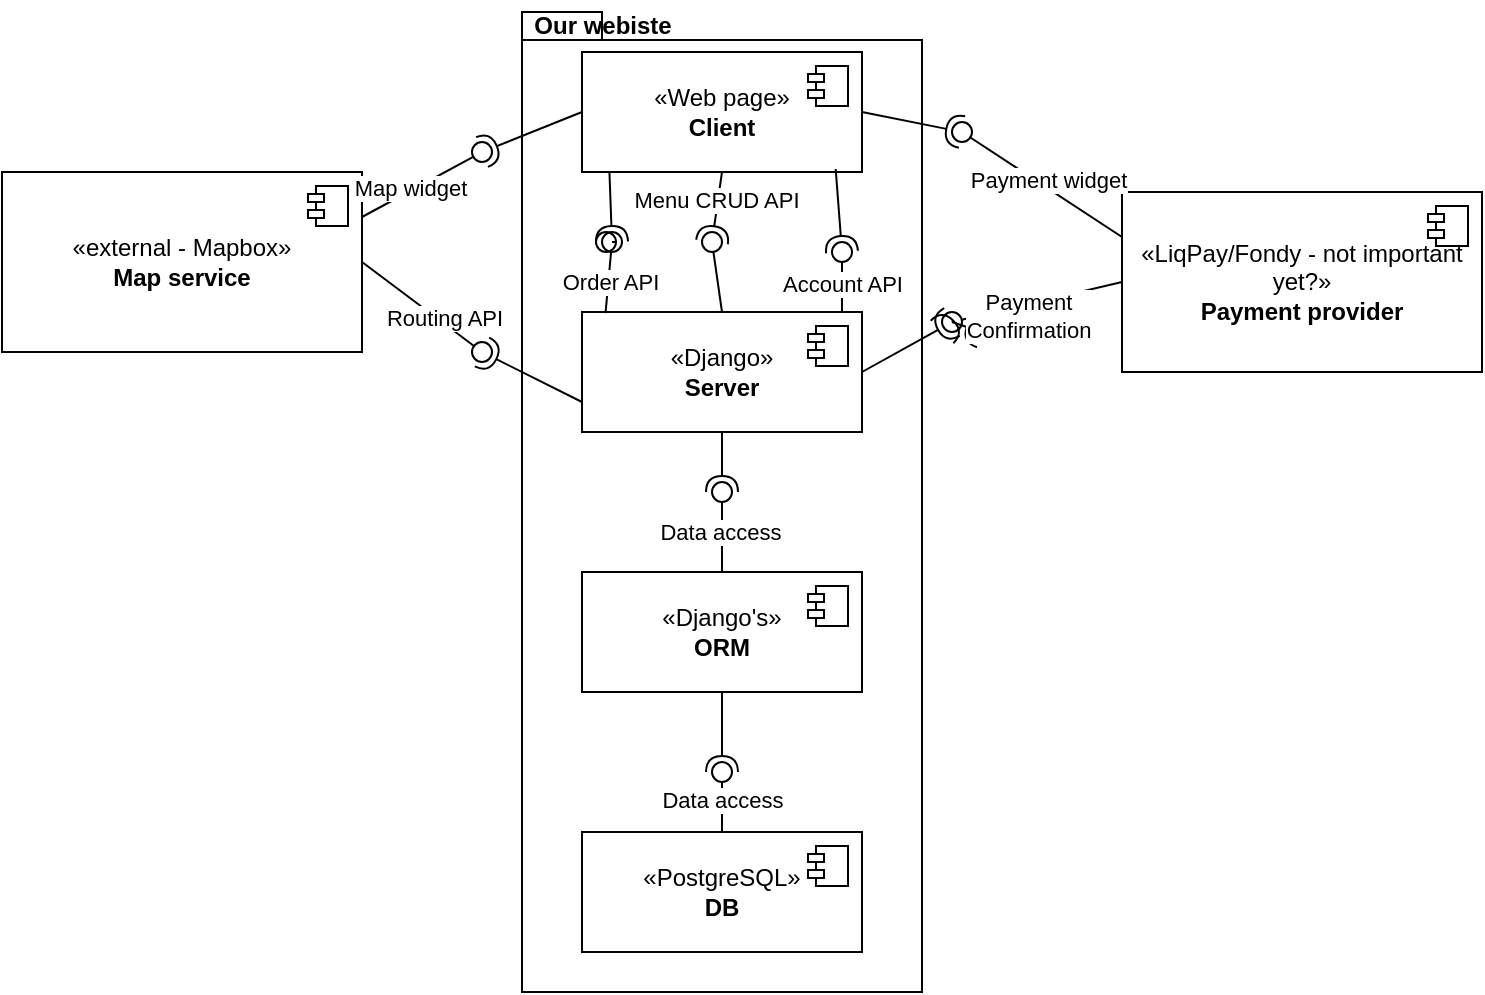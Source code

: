 <mxfile version="28.2.5">
  <diagram name="Page-1" id="gwHtqK4ijJzWARkYH_a7">
    <mxGraphModel dx="1549" dy="1534" grid="1" gridSize="10" guides="1" tooltips="1" connect="1" arrows="1" fold="1" page="1" pageScale="1" pageWidth="827" pageHeight="1169" background="none" math="0" shadow="0">
      <root>
        <mxCell id="0" />
        <mxCell id="1" parent="0" />
        <mxCell id="x9E1pmyxvbZIwIWTpzgv-49" value="" style="shape=folder;fontStyle=1;spacingTop=10;tabWidth=40;tabHeight=14;tabPosition=left;html=1;whiteSpace=wrap;" parent="1" vertex="1">
          <mxGeometry x="220" width="200" height="490" as="geometry" />
        </mxCell>
        <mxCell id="x9E1pmyxvbZIwIWTpzgv-1" value="«Django»&lt;br&gt;&lt;b&gt;Server&lt;/b&gt;" style="html=1;dropTarget=0;whiteSpace=wrap;" parent="1" vertex="1">
          <mxGeometry x="250" y="150" width="140" height="60" as="geometry" />
        </mxCell>
        <mxCell id="x9E1pmyxvbZIwIWTpzgv-2" value="" style="shape=module;jettyWidth=8;jettyHeight=4;" parent="x9E1pmyxvbZIwIWTpzgv-1" vertex="1">
          <mxGeometry x="1" width="20" height="20" relative="1" as="geometry">
            <mxPoint x="-27" y="7" as="offset" />
          </mxGeometry>
        </mxCell>
        <mxCell id="x9E1pmyxvbZIwIWTpzgv-3" value="«Web page»&lt;div&gt;&lt;b&gt;Client&lt;/b&gt;&lt;/div&gt;" style="html=1;dropTarget=0;whiteSpace=wrap;" parent="1" vertex="1">
          <mxGeometry x="250" y="20" width="140" height="60" as="geometry" />
        </mxCell>
        <mxCell id="x9E1pmyxvbZIwIWTpzgv-4" value="" style="shape=module;jettyWidth=8;jettyHeight=4;" parent="x9E1pmyxvbZIwIWTpzgv-3" vertex="1">
          <mxGeometry x="1" width="20" height="20" relative="1" as="geometry">
            <mxPoint x="-27" y="7" as="offset" />
          </mxGeometry>
        </mxCell>
        <mxCell id="x9E1pmyxvbZIwIWTpzgv-5" value="«Django&#39;s»&lt;br&gt;&lt;b&gt;ORM&lt;/b&gt;" style="html=1;dropTarget=0;whiteSpace=wrap;" parent="1" vertex="1">
          <mxGeometry x="250" y="280" width="140" height="60" as="geometry" />
        </mxCell>
        <mxCell id="x9E1pmyxvbZIwIWTpzgv-6" value="" style="shape=module;jettyWidth=8;jettyHeight=4;" parent="x9E1pmyxvbZIwIWTpzgv-5" vertex="1">
          <mxGeometry x="1" width="20" height="20" relative="1" as="geometry">
            <mxPoint x="-27" y="7" as="offset" />
          </mxGeometry>
        </mxCell>
        <mxCell id="x9E1pmyxvbZIwIWTpzgv-7" value="«PostgreSQL»&lt;br&gt;&lt;b&gt;DB&lt;/b&gt;" style="html=1;dropTarget=0;whiteSpace=wrap;" parent="1" vertex="1">
          <mxGeometry x="250" y="410" width="140" height="60" as="geometry" />
        </mxCell>
        <mxCell id="x9E1pmyxvbZIwIWTpzgv-8" value="" style="shape=module;jettyWidth=8;jettyHeight=4;" parent="x9E1pmyxvbZIwIWTpzgv-7" vertex="1">
          <mxGeometry x="1" width="20" height="20" relative="1" as="geometry">
            <mxPoint x="-27" y="7" as="offset" />
          </mxGeometry>
        </mxCell>
        <mxCell id="x9E1pmyxvbZIwIWTpzgv-9" value="" style="rounded=0;orthogonalLoop=1;jettySize=auto;html=1;endArrow=halfCircle;endFill=0;endSize=6;strokeWidth=1;sketch=0;exitX=0.098;exitY=1;exitDx=0;exitDy=0;entryX=0.472;entryY=0.067;entryDx=0;entryDy=0;entryPerimeter=0;exitPerimeter=0;" parent="1" source="x9E1pmyxvbZIwIWTpzgv-3" target="x9E1pmyxvbZIwIWTpzgv-11" edge="1">
          <mxGeometry relative="1" as="geometry">
            <mxPoint x="380" y="265" as="sourcePoint" />
            <mxPoint x="285" y="120" as="targetPoint" />
          </mxGeometry>
        </mxCell>
        <mxCell id="x9E1pmyxvbZIwIWTpzgv-10" value="" style="rounded=0;orthogonalLoop=1;jettySize=auto;html=1;endArrow=oval;endFill=0;sketch=0;sourcePerimeterSpacing=0;targetPerimeterSpacing=0;endSize=10;exitX=0.084;exitY=0.01;exitDx=0;exitDy=0;exitPerimeter=0;" parent="1" source="x9E1pmyxvbZIwIWTpzgv-11" edge="1">
          <mxGeometry relative="1" as="geometry">
            <mxPoint x="290" y="100" as="sourcePoint" />
            <mxPoint x="262" y="115" as="targetPoint" />
          </mxGeometry>
        </mxCell>
        <mxCell id="x9E1pmyxvbZIwIWTpzgv-15" value="" style="ellipse;whiteSpace=wrap;html=1;align=center;aspect=fixed;fillColor=none;strokeColor=none;resizable=0;perimeter=centerPerimeter;rotatable=0;allowArrows=0;points=[];outlineConnect=1;" parent="1" vertex="1">
          <mxGeometry x="310" y="110" width="10" height="10" as="geometry" />
        </mxCell>
        <mxCell id="x9E1pmyxvbZIwIWTpzgv-16" value="" style="rounded=0;orthogonalLoop=1;jettySize=auto;html=1;endArrow=halfCircle;endFill=0;endSize=6;strokeWidth=1;sketch=0;exitX=0.5;exitY=1;exitDx=0;exitDy=0;entryX=0.833;entryY=-0.079;entryDx=0;entryDy=0;entryPerimeter=0;" parent="1" source="x9E1pmyxvbZIwIWTpzgv-3" target="x9E1pmyxvbZIwIWTpzgv-15" edge="1">
          <mxGeometry relative="1" as="geometry">
            <mxPoint x="380" y="115" as="sourcePoint" />
            <mxPoint x="330" y="110" as="targetPoint" />
          </mxGeometry>
        </mxCell>
        <mxCell id="x9E1pmyxvbZIwIWTpzgv-39" value="Menu CRUD API" style="edgeLabel;html=1;align=center;verticalAlign=middle;resizable=0;points=[];" parent="x9E1pmyxvbZIwIWTpzgv-16" vertex="1" connectable="0">
          <mxGeometry x="-0.175" y="-1" relative="1" as="geometry">
            <mxPoint as="offset" />
          </mxGeometry>
        </mxCell>
        <mxCell id="x9E1pmyxvbZIwIWTpzgv-17" value="" style="rounded=0;orthogonalLoop=1;jettySize=auto;html=1;endArrow=oval;endFill=0;sketch=0;sourcePerimeterSpacing=0;targetPerimeterSpacing=0;endSize=10;exitX=0.5;exitY=0;exitDx=0;exitDy=0;entryX=0.736;entryY=0.018;entryDx=0;entryDy=0;entryPerimeter=0;" parent="1" source="x9E1pmyxvbZIwIWTpzgv-1" target="x9E1pmyxvbZIwIWTpzgv-15" edge="1">
          <mxGeometry relative="1" as="geometry">
            <mxPoint x="340" y="115" as="sourcePoint" />
            <mxPoint x="330" y="110" as="targetPoint" />
          </mxGeometry>
        </mxCell>
        <mxCell id="x9E1pmyxvbZIwIWTpzgv-18" value="" style="ellipse;whiteSpace=wrap;html=1;align=center;aspect=fixed;fillColor=none;strokeColor=none;resizable=0;perimeter=centerPerimeter;rotatable=0;allowArrows=0;points=[];outlineConnect=1;" parent="1" vertex="1">
          <mxGeometry x="355" y="110" width="10" height="10" as="geometry" />
        </mxCell>
        <mxCell id="x9E1pmyxvbZIwIWTpzgv-32" value="" style="rounded=0;orthogonalLoop=1;jettySize=auto;html=1;endArrow=halfCircle;endFill=0;endSize=6;strokeWidth=1;sketch=0;exitX=0.906;exitY=0.975;exitDx=0;exitDy=0;exitPerimeter=0;" parent="1" source="x9E1pmyxvbZIwIWTpzgv-3" edge="1">
          <mxGeometry relative="1" as="geometry">
            <mxPoint x="370" y="100" as="sourcePoint" />
            <mxPoint x="380" y="120" as="targetPoint" />
          </mxGeometry>
        </mxCell>
        <mxCell id="x9E1pmyxvbZIwIWTpzgv-33" value="" style="rounded=0;orthogonalLoop=1;jettySize=auto;html=1;endArrow=oval;endFill=0;sketch=0;sourcePerimeterSpacing=0;targetPerimeterSpacing=0;endSize=10;" parent="1" edge="1">
          <mxGeometry relative="1" as="geometry">
            <mxPoint x="380" y="150" as="sourcePoint" />
            <mxPoint x="380" y="120" as="targetPoint" />
          </mxGeometry>
        </mxCell>
        <mxCell id="x9E1pmyxvbZIwIWTpzgv-40" value="Account API" style="edgeLabel;html=1;align=center;verticalAlign=middle;resizable=0;points=[];" parent="x9E1pmyxvbZIwIWTpzgv-33" vertex="1" connectable="0">
          <mxGeometry x="-0.053" relative="1" as="geometry">
            <mxPoint as="offset" />
          </mxGeometry>
        </mxCell>
        <mxCell id="x9E1pmyxvbZIwIWTpzgv-34" value="" style="ellipse;whiteSpace=wrap;html=1;align=center;aspect=fixed;fillColor=none;strokeColor=none;resizable=0;perimeter=centerPerimeter;rotatable=0;allowArrows=0;points=[];outlineConnect=1;" parent="1" vertex="1">
          <mxGeometry x="370" y="140" width="10" height="10" as="geometry" />
        </mxCell>
        <mxCell id="x9E1pmyxvbZIwIWTpzgv-36" value="" style="rounded=0;orthogonalLoop=1;jettySize=auto;html=1;endArrow=oval;endFill=0;sketch=0;sourcePerimeterSpacing=0;targetPerimeterSpacing=0;endSize=10;exitX=0.084;exitY=0.01;exitDx=0;exitDy=0;exitPerimeter=0;" parent="1" source="x9E1pmyxvbZIwIWTpzgv-1" target="x9E1pmyxvbZIwIWTpzgv-11" edge="1">
          <mxGeometry relative="1" as="geometry">
            <mxPoint x="262" y="151" as="sourcePoint" />
            <mxPoint x="262" y="115" as="targetPoint" />
          </mxGeometry>
        </mxCell>
        <mxCell id="x9E1pmyxvbZIwIWTpzgv-37" value="Order API" style="edgeLabel;html=1;align=center;verticalAlign=middle;resizable=0;points=[];" parent="x9E1pmyxvbZIwIWTpzgv-36" vertex="1" connectable="0">
          <mxGeometry x="-0.1" y="-1" relative="1" as="geometry">
            <mxPoint as="offset" />
          </mxGeometry>
        </mxCell>
        <mxCell id="x9E1pmyxvbZIwIWTpzgv-11" value="" style="ellipse;whiteSpace=wrap;html=1;align=center;aspect=fixed;fillColor=none;strokeColor=none;resizable=0;perimeter=centerPerimeter;rotatable=0;allowArrows=0;points=[];outlineConnect=1;" parent="1" vertex="1">
          <mxGeometry x="260" y="110" width="10" height="10" as="geometry" />
        </mxCell>
        <mxCell id="x9E1pmyxvbZIwIWTpzgv-41" value="" style="rounded=0;orthogonalLoop=1;jettySize=auto;html=1;endArrow=halfCircle;endFill=0;endSize=6;strokeWidth=1;sketch=0;exitX=0.5;exitY=1;exitDx=0;exitDy=0;" parent="1" source="x9E1pmyxvbZIwIWTpzgv-1" edge="1">
          <mxGeometry relative="1" as="geometry">
            <mxPoint x="140" y="205" as="sourcePoint" />
            <mxPoint x="320" y="240" as="targetPoint" />
          </mxGeometry>
        </mxCell>
        <mxCell id="x9E1pmyxvbZIwIWTpzgv-42" value="" style="rounded=0;orthogonalLoop=1;jettySize=auto;html=1;endArrow=oval;endFill=0;sketch=0;sourcePerimeterSpacing=0;targetPerimeterSpacing=0;endSize=10;exitX=0.5;exitY=0;exitDx=0;exitDy=0;" parent="1" source="x9E1pmyxvbZIwIWTpzgv-5" edge="1">
          <mxGeometry relative="1" as="geometry">
            <mxPoint x="100" y="205" as="sourcePoint" />
            <mxPoint x="320" y="240" as="targetPoint" />
          </mxGeometry>
        </mxCell>
        <mxCell id="x9E1pmyxvbZIwIWTpzgv-44" value="&lt;div&gt;Data access&lt;/div&gt;" style="edgeLabel;html=1;align=center;verticalAlign=middle;resizable=0;points=[];" parent="x9E1pmyxvbZIwIWTpzgv-42" vertex="1" connectable="0">
          <mxGeometry x="0.018" y="1" relative="1" as="geometry">
            <mxPoint as="offset" />
          </mxGeometry>
        </mxCell>
        <mxCell id="x9E1pmyxvbZIwIWTpzgv-43" value="" style="ellipse;whiteSpace=wrap;html=1;align=center;aspect=fixed;fillColor=none;strokeColor=none;resizable=0;perimeter=centerPerimeter;rotatable=0;allowArrows=0;points=[];outlineConnect=1;" parent="1" vertex="1">
          <mxGeometry x="115" y="200" width="10" height="10" as="geometry" />
        </mxCell>
        <mxCell id="x9E1pmyxvbZIwIWTpzgv-45" value="" style="rounded=0;orthogonalLoop=1;jettySize=auto;html=1;endArrow=halfCircle;endFill=0;endSize=6;strokeWidth=1;sketch=0;exitX=0.5;exitY=1;exitDx=0;exitDy=0;" parent="1" source="x9E1pmyxvbZIwIWTpzgv-5" edge="1">
          <mxGeometry relative="1" as="geometry">
            <mxPoint x="360" y="395" as="sourcePoint" />
            <mxPoint x="320" y="380" as="targetPoint" />
          </mxGeometry>
        </mxCell>
        <mxCell id="x9E1pmyxvbZIwIWTpzgv-46" value="" style="rounded=0;orthogonalLoop=1;jettySize=auto;html=1;endArrow=oval;endFill=0;sketch=0;sourcePerimeterSpacing=0;targetPerimeterSpacing=0;endSize=10;exitX=0.5;exitY=0;exitDx=0;exitDy=0;" parent="1" source="x9E1pmyxvbZIwIWTpzgv-7" edge="1">
          <mxGeometry relative="1" as="geometry">
            <mxPoint x="320" y="395" as="sourcePoint" />
            <mxPoint x="320" y="380" as="targetPoint" />
          </mxGeometry>
        </mxCell>
        <mxCell id="x9E1pmyxvbZIwIWTpzgv-48" value="Data access" style="edgeLabel;html=1;align=center;verticalAlign=middle;resizable=0;points=[];" parent="x9E1pmyxvbZIwIWTpzgv-46" vertex="1" connectable="0">
          <mxGeometry x="0.094" relative="1" as="geometry">
            <mxPoint as="offset" />
          </mxGeometry>
        </mxCell>
        <mxCell id="x9E1pmyxvbZIwIWTpzgv-47" value="" style="ellipse;whiteSpace=wrap;html=1;align=center;aspect=fixed;fillColor=none;strokeColor=none;resizable=0;perimeter=centerPerimeter;rotatable=0;allowArrows=0;points=[];outlineConnect=1;" parent="1" vertex="1">
          <mxGeometry x="335" y="390" width="10" height="10" as="geometry" />
        </mxCell>
        <mxCell id="x9E1pmyxvbZIwIWTpzgv-50" value="Our webiste" style="text;align=center;fontStyle=1;verticalAlign=middle;spacingLeft=3;spacingRight=3;strokeColor=none;rotatable=0;points=[[0,0.5],[1,0.5]];portConstraint=eastwest;html=1;" parent="1" vertex="1">
          <mxGeometry x="220" y="-6" width="80" height="26" as="geometry" />
        </mxCell>
        <mxCell id="x9E1pmyxvbZIwIWTpzgv-53" value="«external - Mapbox»&lt;br&gt;&lt;b&gt;Map service&lt;/b&gt;" style="html=1;dropTarget=0;whiteSpace=wrap;" parent="1" vertex="1">
          <mxGeometry x="-40" y="80" width="180" height="90" as="geometry" />
        </mxCell>
        <mxCell id="x9E1pmyxvbZIwIWTpzgv-54" value="" style="shape=module;jettyWidth=8;jettyHeight=4;" parent="x9E1pmyxvbZIwIWTpzgv-53" vertex="1">
          <mxGeometry x="1" width="20" height="20" relative="1" as="geometry">
            <mxPoint x="-27" y="7" as="offset" />
          </mxGeometry>
        </mxCell>
        <mxCell id="x9E1pmyxvbZIwIWTpzgv-58" value="" style="rounded=0;orthogonalLoop=1;jettySize=auto;html=1;endArrow=halfCircle;endFill=0;endSize=6;strokeWidth=1;sketch=0;exitX=0;exitY=0.5;exitDx=0;exitDy=0;" parent="1" source="x9E1pmyxvbZIwIWTpzgv-3" edge="1">
          <mxGeometry relative="1" as="geometry">
            <mxPoint x="180" y="61" as="sourcePoint" />
            <mxPoint x="200" y="70" as="targetPoint" />
          </mxGeometry>
        </mxCell>
        <mxCell id="x9E1pmyxvbZIwIWTpzgv-60" value="" style="ellipse;whiteSpace=wrap;html=1;align=center;aspect=fixed;fillColor=none;strokeColor=none;resizable=0;perimeter=centerPerimeter;rotatable=0;allowArrows=0;points=[];outlineConnect=1;" parent="1" vertex="1">
          <mxGeometry x="155" y="56" width="10" height="10" as="geometry" />
        </mxCell>
        <mxCell id="x9E1pmyxvbZIwIWTpzgv-61" value="" style="rounded=0;orthogonalLoop=1;jettySize=auto;html=1;endArrow=oval;endFill=0;sketch=0;sourcePerimeterSpacing=0;targetPerimeterSpacing=0;endSize=10;exitX=1;exitY=0.25;exitDx=0;exitDy=0;" parent="1" source="x9E1pmyxvbZIwIWTpzgv-53" edge="1">
          <mxGeometry relative="1" as="geometry">
            <mxPoint x="140" y="61" as="sourcePoint" />
            <mxPoint x="200" y="70" as="targetPoint" />
          </mxGeometry>
        </mxCell>
        <mxCell id="x9E1pmyxvbZIwIWTpzgv-62" value="&lt;div&gt;Map widget&lt;/div&gt;" style="edgeLabel;html=1;align=center;verticalAlign=middle;resizable=0;points=[];" parent="x9E1pmyxvbZIwIWTpzgv-61" vertex="1" connectable="0">
          <mxGeometry x="-0.176" y="2" relative="1" as="geometry">
            <mxPoint as="offset" />
          </mxGeometry>
        </mxCell>
        <mxCell id="x9E1pmyxvbZIwIWTpzgv-63" value="" style="rounded=0;orthogonalLoop=1;jettySize=auto;html=1;endArrow=halfCircle;endFill=0;endSize=6;strokeWidth=1;sketch=0;exitX=0;exitY=0.75;exitDx=0;exitDy=0;" parent="1" source="x9E1pmyxvbZIwIWTpzgv-1" edge="1">
          <mxGeometry relative="1" as="geometry">
            <mxPoint x="205" y="215" as="sourcePoint" />
            <mxPoint x="200" y="170" as="targetPoint" />
          </mxGeometry>
        </mxCell>
        <mxCell id="x9E1pmyxvbZIwIWTpzgv-64" value="" style="rounded=0;orthogonalLoop=1;jettySize=auto;html=1;endArrow=oval;endFill=0;sketch=0;sourcePerimeterSpacing=0;targetPerimeterSpacing=0;endSize=10;exitX=1;exitY=0.5;exitDx=0;exitDy=0;" parent="1" source="x9E1pmyxvbZIwIWTpzgv-53" edge="1">
          <mxGeometry relative="1" as="geometry">
            <mxPoint x="165" y="215" as="sourcePoint" />
            <mxPoint x="200" y="170" as="targetPoint" />
          </mxGeometry>
        </mxCell>
        <mxCell id="x9E1pmyxvbZIwIWTpzgv-66" value="Routing API" style="edgeLabel;html=1;align=center;verticalAlign=middle;resizable=0;points=[];" parent="x9E1pmyxvbZIwIWTpzgv-64" vertex="1" connectable="0">
          <mxGeometry x="0.312" y="2" relative="1" as="geometry">
            <mxPoint as="offset" />
          </mxGeometry>
        </mxCell>
        <mxCell id="x9E1pmyxvbZIwIWTpzgv-65" value="" style="ellipse;whiteSpace=wrap;html=1;align=center;aspect=fixed;fillColor=none;strokeColor=none;resizable=0;perimeter=centerPerimeter;rotatable=0;allowArrows=0;points=[];outlineConnect=1;" parent="1" vertex="1">
          <mxGeometry x="180" y="210" width="10" height="10" as="geometry" />
        </mxCell>
        <mxCell id="x9E1pmyxvbZIwIWTpzgv-67" value="«LiqPay/Fondy - not important yet?»&lt;br&gt;&lt;b&gt;Payment provider&lt;/b&gt;" style="html=1;dropTarget=0;whiteSpace=wrap;" parent="1" vertex="1">
          <mxGeometry x="520" y="90" width="180" height="90" as="geometry" />
        </mxCell>
        <mxCell id="x9E1pmyxvbZIwIWTpzgv-68" value="" style="shape=module;jettyWidth=8;jettyHeight=4;" parent="x9E1pmyxvbZIwIWTpzgv-67" vertex="1">
          <mxGeometry x="1" width="20" height="20" relative="1" as="geometry">
            <mxPoint x="-27" y="7" as="offset" />
          </mxGeometry>
        </mxCell>
        <mxCell id="x9E1pmyxvbZIwIWTpzgv-71" value="" style="rounded=0;orthogonalLoop=1;jettySize=auto;html=1;endArrow=halfCircle;endFill=0;endSize=6;strokeWidth=1;sketch=0;exitX=1;exitY=0.5;exitDx=0;exitDy=0;" parent="1" source="x9E1pmyxvbZIwIWTpzgv-3" edge="1">
          <mxGeometry relative="1" as="geometry">
            <mxPoint x="510" y="62" as="sourcePoint" />
            <mxPoint x="440" y="60" as="targetPoint" />
          </mxGeometry>
        </mxCell>
        <mxCell id="x9E1pmyxvbZIwIWTpzgv-72" value="" style="rounded=0;orthogonalLoop=1;jettySize=auto;html=1;endArrow=oval;endFill=0;sketch=0;sourcePerimeterSpacing=0;targetPerimeterSpacing=0;endSize=10;exitX=0;exitY=0.25;exitDx=0;exitDy=0;" parent="1" source="x9E1pmyxvbZIwIWTpzgv-67" edge="1">
          <mxGeometry relative="1" as="geometry">
            <mxPoint x="470" y="62" as="sourcePoint" />
            <mxPoint x="440" y="60" as="targetPoint" />
          </mxGeometry>
        </mxCell>
        <mxCell id="x9E1pmyxvbZIwIWTpzgv-74" value="&lt;div&gt;Payment widget&lt;/div&gt;" style="edgeLabel;html=1;align=center;verticalAlign=middle;resizable=0;points=[];" parent="x9E1pmyxvbZIwIWTpzgv-72" vertex="1" connectable="0">
          <mxGeometry x="-0.031" y="-4" relative="1" as="geometry">
            <mxPoint x="-1" as="offset" />
          </mxGeometry>
        </mxCell>
        <mxCell id="x9E1pmyxvbZIwIWTpzgv-73" value="" style="ellipse;whiteSpace=wrap;html=1;align=center;aspect=fixed;fillColor=none;strokeColor=none;resizable=0;perimeter=centerPerimeter;rotatable=0;allowArrows=0;points=[];outlineConnect=1;" parent="1" vertex="1">
          <mxGeometry x="485" y="57" width="10" height="10" as="geometry" />
        </mxCell>
        <mxCell id="x9E1pmyxvbZIwIWTpzgv-75" value="" style="rounded=0;orthogonalLoop=1;jettySize=auto;html=1;endArrow=halfCircle;endFill=0;endSize=6;strokeWidth=1;sketch=0;exitX=1;exitY=0.5;exitDx=0;exitDy=0;" parent="1" source="x9E1pmyxvbZIwIWTpzgv-77" edge="1">
          <mxGeometry relative="1" as="geometry">
            <mxPoint x="510" y="146" as="sourcePoint" />
            <mxPoint x="450" y="160" as="targetPoint" />
          </mxGeometry>
        </mxCell>
        <mxCell id="x9E1pmyxvbZIwIWTpzgv-76" value="" style="rounded=0;orthogonalLoop=1;jettySize=auto;html=1;endArrow=oval;endFill=0;sketch=0;sourcePerimeterSpacing=0;targetPerimeterSpacing=0;endSize=10;exitX=0;exitY=0.5;exitDx=0;exitDy=0;" parent="1" source="x9E1pmyxvbZIwIWTpzgv-67" target="x9E1pmyxvbZIwIWTpzgv-77" edge="1">
          <mxGeometry relative="1" as="geometry">
            <mxPoint x="470" y="146" as="sourcePoint" />
          </mxGeometry>
        </mxCell>
        <mxCell id="x9E1pmyxvbZIwIWTpzgv-79" value="&lt;div&gt;Payment&lt;/div&gt;&lt;div&gt;Confirmation&lt;/div&gt;" style="edgeLabel;html=1;align=center;verticalAlign=middle;resizable=0;points=[];" parent="x9E1pmyxvbZIwIWTpzgv-76" vertex="1" connectable="0">
          <mxGeometry x="0.141" y="5" relative="1" as="geometry">
            <mxPoint as="offset" />
          </mxGeometry>
        </mxCell>
        <mxCell id="x9E1pmyxvbZIwIWTpzgv-78" value="" style="rounded=0;orthogonalLoop=1;jettySize=auto;html=1;endArrow=halfCircle;endFill=0;endSize=6;strokeWidth=1;sketch=0;exitX=1;exitY=0.5;exitDx=0;exitDy=0;" parent="1" source="x9E1pmyxvbZIwIWTpzgv-77" edge="1">
          <mxGeometry relative="1" as="geometry">
            <mxPoint x="390" y="180" as="sourcePoint" />
            <mxPoint x="430" y="160" as="targetPoint" />
          </mxGeometry>
        </mxCell>
        <mxCell id="x9E1pmyxvbZIwIWTpzgv-80" value="" style="rounded=0;orthogonalLoop=1;jettySize=auto;html=1;endArrow=halfCircle;endFill=0;endSize=6;strokeWidth=1;sketch=0;exitX=1;exitY=0.5;exitDx=0;exitDy=0;" parent="1" source="x9E1pmyxvbZIwIWTpzgv-1" target="x9E1pmyxvbZIwIWTpzgv-77" edge="1">
          <mxGeometry relative="1" as="geometry">
            <mxPoint x="390" y="180" as="sourcePoint" />
            <mxPoint x="430" y="160" as="targetPoint" />
          </mxGeometry>
        </mxCell>
        <mxCell id="x9E1pmyxvbZIwIWTpzgv-77" value="" style="ellipse;whiteSpace=wrap;html=1;align=center;aspect=fixed;fillColor=none;strokeColor=none;resizable=0;perimeter=centerPerimeter;rotatable=0;allowArrows=0;points=[];outlineConnect=1;" parent="1" vertex="1">
          <mxGeometry x="430" y="150" width="10" height="10" as="geometry" />
        </mxCell>
      </root>
    </mxGraphModel>
  </diagram>
</mxfile>
